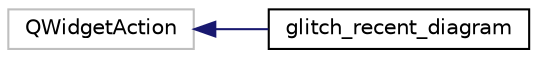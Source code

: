 digraph "Graphical Class Hierarchy"
{
 // LATEX_PDF_SIZE
  edge [fontname="Helvetica",fontsize="10",labelfontname="Helvetica",labelfontsize="10"];
  node [fontname="Helvetica",fontsize="10",shape=record];
  rankdir="LR";
  Node58 [label="QWidgetAction",height=0.2,width=0.4,color="grey75", fillcolor="white", style="filled",tooltip=" "];
  Node58 -> Node0 [dir="back",color="midnightblue",fontsize="10",style="solid",fontname="Helvetica"];
  Node0 [label="glitch_recent_diagram",height=0.2,width=0.4,color="black", fillcolor="white", style="filled",URL="$classglitch__recent__diagram.html",tooltip=" "];
}
